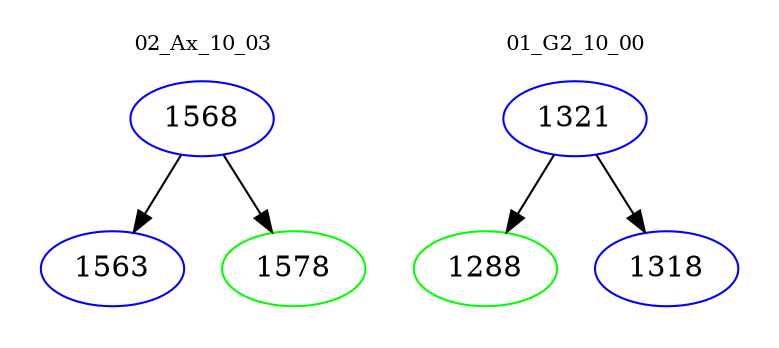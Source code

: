 digraph{
subgraph cluster_0 {
color = white
label = "02_Ax_10_03";
fontsize=10;
T0_1568 [label="1568", color="blue"]
T0_1568 -> T0_1563 [color="black"]
T0_1563 [label="1563", color="blue"]
T0_1568 -> T0_1578 [color="black"]
T0_1578 [label="1578", color="green"]
}
subgraph cluster_1 {
color = white
label = "01_G2_10_00";
fontsize=10;
T1_1321 [label="1321", color="blue"]
T1_1321 -> T1_1288 [color="black"]
T1_1288 [label="1288", color="green"]
T1_1321 -> T1_1318 [color="black"]
T1_1318 [label="1318", color="blue"]
}
}
